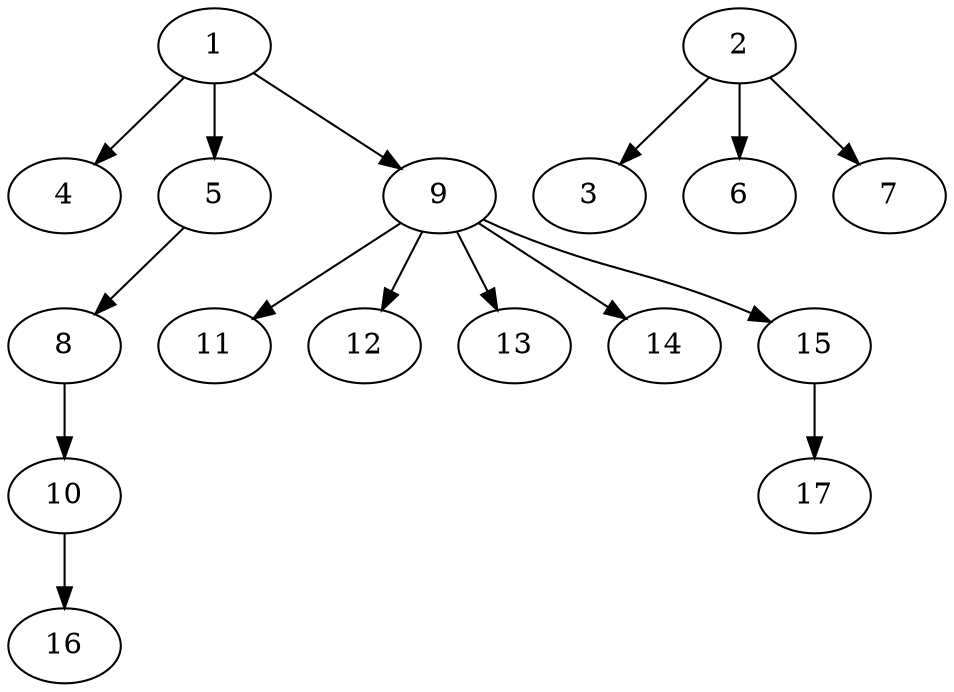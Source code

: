 // DAG automatically generated by daggen at Fri May 24 12:58:28 2024
// daggen-master/daggen -n 17 --fat 0.5 --density 0.5 --regular 0.5 --jump 2 --minalpha 20 --maxalpha 50 --dot -o dags_dot_17/sim_3.dot 
digraph G {
  1 [size="782757789696", alpha="22.92"]
  1 -> 4 [size ="679477248"]
  1 -> 5 [size ="679477248"]
  1 -> 9 [size ="679477248"]
  2 [size="36173700654", alpha="30.51"]
  2 -> 3 [size ="679477248"]
  2 -> 6 [size ="679477248"]
  2 -> 7 [size ="679477248"]
  3 [size="68719476736", alpha="31.79"]
  4 [size="5961952305", alpha="36.37"]
  5 [size="1236433568972", alpha="43.39"]
  5 -> 8 [size ="838860800"]
  6 [size="20925144793", alpha="44.09"]
  7 [size="7937109016", alpha="29.25"]
  8 [size="673201878143", alpha="33.27"]
  8 -> 10 [size ="411041792"]
  9 [size="134217728000", alpha="29.20"]
  9 -> 11 [size ="209715200"]
  9 -> 12 [size ="209715200"]
  9 -> 13 [size ="209715200"]
  9 -> 14 [size ="209715200"]
  9 -> 15 [size ="209715200"]
  10 [size="231928233984", alpha="41.86"]
  10 -> 16 [size ="301989888"]
  11 [size="231928233984", alpha="47.17"]
  12 [size="68719476736", alpha="25.90"]
  13 [size="549755813888", alpha="30.22"]
  14 [size="681276330748", alpha="20.06"]
  15 [size="368293445632", alpha="28.64"]
  15 -> 17 [size ="411041792"]
  16 [size="32821917541", alpha="28.57"]
  17 [size="4850188822", alpha="46.21"]
}
